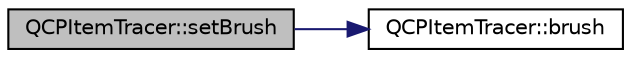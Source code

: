digraph "QCPItemTracer::setBrush"
{
 // LATEX_PDF_SIZE
  edge [fontname="Helvetica",fontsize="10",labelfontname="Helvetica",labelfontsize="10"];
  node [fontname="Helvetica",fontsize="10",shape=record];
  rankdir="LR";
  Node1 [label="QCPItemTracer::setBrush",height=0.2,width=0.4,color="black", fillcolor="grey75", style="filled", fontcolor="black",tooltip=" "];
  Node1 -> Node2 [color="midnightblue",fontsize="10",style="solid",fontname="Helvetica"];
  Node2 [label="QCPItemTracer::brush",height=0.2,width=0.4,color="black", fillcolor="white", style="filled",URL="$classQCPItemTracer.html#a6dd4660e70f58bb00390bcda56be568d",tooltip=" "];
}
